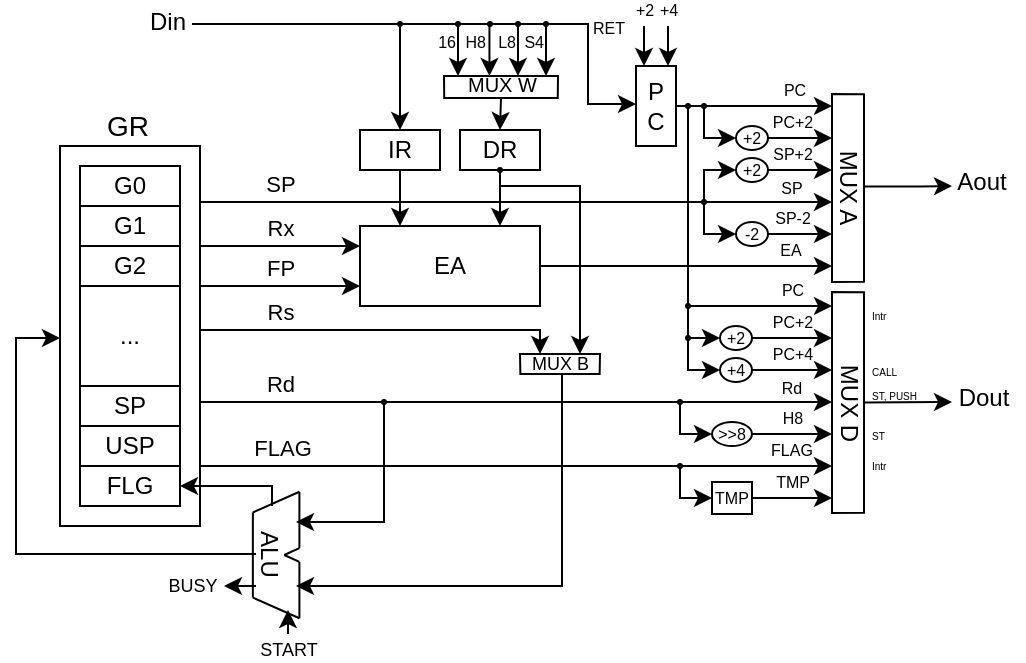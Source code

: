 <mxfile version="12.6.5" type="device"><diagram id="JGr-Ll_8WcXBDww5d4Lf" name="ページ1"><mxGraphModel dx="230" dy="139" grid="1" gridSize="4" guides="0" tooltips="1" connect="1" arrows="1" fold="1" page="1" pageScale="1" pageWidth="827" pageHeight="1169" math="0" shadow="0"><root><mxCell id="0"/><mxCell id="1" parent="0"/><mxCell id="7TfIEcHyR4WkqJMDBWQ9-32" value="Rx" style="endArrow=classic;html=1;entryX=0;entryY=0.25;entryDx=0;entryDy=0;labelPosition=center;verticalLabelPosition=top;align=center;verticalAlign=bottom;" parent="1" target="7TfIEcHyR4WkqJMDBWQ9-31" edge="1"><mxGeometry width="50" height="50" relative="1" as="geometry"><mxPoint x="240" y="250" as="sourcePoint"/><mxPoint x="440" y="330" as="targetPoint"/><mxPoint as="offset"/></mxGeometry></mxCell><mxCell id="7TfIEcHyR4WkqJMDBWQ9-34" value="FP" style="endArrow=classic;html=1;entryX=0;entryY=0.25;entryDx=0;entryDy=0;labelPosition=center;verticalLabelPosition=top;align=center;verticalAlign=bottom;" parent="1" edge="1"><mxGeometry width="50" height="50" relative="1" as="geometry"><mxPoint x="240" y="270" as="sourcePoint"/><mxPoint x="320" y="270" as="targetPoint"/><mxPoint as="offset"/></mxGeometry></mxCell><mxCell id="6sDZGdnhDBnSBTQq4RhG-1" value="" style="shape=trapezoid;perimeter=trapezoidPerimeter;whiteSpace=wrap;html=1;fixedSize=1;rotation=-180;size=0.196;" parent="1" vertex="1"><mxGeometry x="400" y="304" width="40" height="10" as="geometry"/></mxCell><mxCell id="6sDZGdnhDBnSBTQq4RhG-2" value="Rs" style="endArrow=classic;html=1;edgeStyle=orthogonalEdgeStyle;rounded=0;labelPosition=center;verticalLabelPosition=top;align=center;verticalAlign=bottom;" parent="1" edge="1"><mxGeometry x="-0.56" width="50" height="50" relative="1" as="geometry"><mxPoint x="240" y="292" as="sourcePoint"/><mxPoint x="410" y="304" as="targetPoint"/><Array as="points"><mxPoint x="240" y="292"/><mxPoint x="410" y="292"/></Array><mxPoint as="offset"/></mxGeometry></mxCell><mxCell id="6sDZGdnhDBnSBTQq4RhG-3" value="IR" style="whiteSpace=wrap;html=1;" parent="1" vertex="1"><mxGeometry x="320" y="192" width="40" height="20" as="geometry"/></mxCell><mxCell id="6sDZGdnhDBnSBTQq4RhG-4" value="DR" style="whiteSpace=wrap;html=1;" parent="1" vertex="1"><mxGeometry x="370" y="192" width="40" height="20" as="geometry"/></mxCell><mxCell id="6sDZGdnhDBnSBTQq4RhG-9" value="" style="endArrow=classic;html=1;edgeStyle=orthogonalEdgeStyle;endFill=1;rounded=0;entryX=0.25;entryY=1;entryDx=0;entryDy=0;" parent="1" target="6sDZGdnhDBnSBTQq4RhG-1" edge="1"><mxGeometry width="50" height="50" relative="1" as="geometry"><mxPoint x="390" y="220" as="sourcePoint"/><mxPoint x="430" y="300" as="targetPoint"/><Array as="points"><mxPoint x="390" y="220"/><mxPoint x="430" y="220"/></Array></mxGeometry></mxCell><mxCell id="6sDZGdnhDBnSBTQq4RhG-11" value="" style="ellipse;whiteSpace=wrap;html=1;aspect=fixed;fillColor=#000000;" parent="1" vertex="1"><mxGeometry x="389" y="211" width="2" height="2" as="geometry"/></mxCell><mxCell id="6sDZGdnhDBnSBTQq4RhG-14" style="edgeStyle=orthogonalEdgeStyle;rounded=0;orthogonalLoop=1;jettySize=auto;html=1;exitX=0.5;exitY=0;exitDx=0;exitDy=0;entryX=0.5;entryY=0;entryDx=0;entryDy=0;endArrow=classic;endFill=1;" parent="1" source="6sDZGdnhDBnSBTQq4RhG-13" target="6sDZGdnhDBnSBTQq4RhG-4" edge="1"><mxGeometry relative="1" as="geometry"/></mxCell><mxCell id="6sDZGdnhDBnSBTQq4RhG-13" value="" style="shape=trapezoid;perimeter=trapezoidPerimeter;whiteSpace=wrap;html=1;fixedSize=1;rotation=-180;size=0.113;horizontal=1;" parent="1" vertex="1"><mxGeometry x="362" y="165" width="57" height="11" as="geometry"/></mxCell><mxCell id="lAbWM95DbC8HT0INhDK0-1" value="RET" style="endArrow=classic;html=1;edgeStyle=orthogonalEdgeStyle;rounded=0;endFill=1;fontSize=8;entryX=0;entryY=0.5;entryDx=0;entryDy=0;" parent="1" edge="1"><mxGeometry x="0.525" y="10" width="50" height="50" relative="1" as="geometry"><mxPoint x="236" y="139" as="sourcePoint"/><mxPoint x="458" y="179" as="targetPoint"/><Array as="points"><mxPoint x="434" y="139"/><mxPoint x="434" y="179"/></Array><mxPoint as="offset"/></mxGeometry></mxCell><mxCell id="lAbWM95DbC8HT0INhDK0-2" value="16" style="endArrow=classic;html=1;rounded=0;fontSize=8;labelPosition=left;verticalLabelPosition=middle;align=right;verticalAlign=middle;" parent="1" edge="1"><mxGeometry x="-0.36" width="50" height="50" relative="1" as="geometry"><mxPoint x="369" y="140" as="sourcePoint"/><mxPoint x="369" y="165" as="targetPoint"/><mxPoint as="offset"/></mxGeometry></mxCell><mxCell id="lAbWM95DbC8HT0INhDK0-3" value="L8" style="endArrow=classic;html=1;rounded=0;fontSize=8;labelPosition=left;verticalLabelPosition=middle;align=right;verticalAlign=middle;" parent="1" edge="1"><mxGeometry x="-0.36" width="50" height="50" relative="1" as="geometry"><mxPoint x="399" y="140" as="sourcePoint"/><mxPoint x="399" y="165" as="targetPoint"/><mxPoint as="offset"/></mxGeometry></mxCell><mxCell id="lAbWM95DbC8HT0INhDK0-4" value="S4" style="endArrow=classic;html=1;rounded=0;fontSize=8;labelPosition=left;verticalLabelPosition=middle;align=right;verticalAlign=middle;" parent="1" edge="1"><mxGeometry x="-0.36" width="50" height="50" relative="1" as="geometry"><mxPoint x="413" y="140" as="sourcePoint"/><mxPoint x="413" y="165" as="targetPoint"/><mxPoint as="offset"/></mxGeometry></mxCell><mxCell id="lAbWM95DbC8HT0INhDK0-5" value="H8" style="endArrow=classic;html=1;rounded=0;fontSize=8;labelPosition=left;verticalLabelPosition=middle;align=right;verticalAlign=middle;" parent="1" edge="1"><mxGeometry x="-0.36" y="-1" width="50" height="50" relative="1" as="geometry"><mxPoint x="384.72" y="140" as="sourcePoint"/><mxPoint x="384.72" y="165" as="targetPoint"/><mxPoint as="offset"/></mxGeometry></mxCell><mxCell id="lAbWM95DbC8HT0INhDK0-7" value="" style="ellipse;whiteSpace=wrap;html=1;aspect=fixed;fillColor=#000000;" parent="1" vertex="1"><mxGeometry x="384" y="138" width="2" height="2" as="geometry"/></mxCell><mxCell id="lAbWM95DbC8HT0INhDK0-8" value="" style="ellipse;whiteSpace=wrap;html=1;aspect=fixed;fillColor=#000000;" parent="1" vertex="1"><mxGeometry x="368" y="138" width="2" height="2" as="geometry"/></mxCell><mxCell id="lAbWM95DbC8HT0INhDK0-9" value="" style="ellipse;whiteSpace=wrap;html=1;aspect=fixed;fillColor=#000000;" parent="1" vertex="1"><mxGeometry x="398" y="138" width="2" height="2" as="geometry"/></mxCell><mxCell id="lAbWM95DbC8HT0INhDK0-10" value="" style="ellipse;whiteSpace=wrap;html=1;aspect=fixed;fillColor=#000000;" parent="1" vertex="1"><mxGeometry x="412" y="138" width="2" height="2" as="geometry"/></mxCell><mxCell id="lAbWM95DbC8HT0INhDK0-11" value="" style="endArrow=classic;html=1;rounded=0;fontSize=8;labelPosition=left;verticalLabelPosition=middle;align=right;verticalAlign=middle;" parent="1" edge="1"><mxGeometry x="-0.36" width="50" height="50" relative="1" as="geometry"><mxPoint x="340" y="140" as="sourcePoint"/><mxPoint x="340" y="192" as="targetPoint"/><mxPoint as="offset"/></mxGeometry></mxCell><mxCell id="lAbWM95DbC8HT0INhDK0-12" value="" style="ellipse;whiteSpace=wrap;html=1;aspect=fixed;fillColor=#000000;" parent="1" vertex="1"><mxGeometry x="339" y="138" width="2" height="2" as="geometry"/></mxCell><mxCell id="lAbWM95DbC8HT0INhDK0-13" value="+2" style="endArrow=classic;html=1;fontSize=8;labelPosition=center;verticalLabelPosition=top;align=center;verticalAlign=bottom;" parent="1" edge="1"><mxGeometry x="-1" width="50" height="50" relative="1" as="geometry"><mxPoint x="462" y="140" as="sourcePoint"/><mxPoint x="462" y="160" as="targetPoint"/><mxPoint as="offset"/></mxGeometry></mxCell><mxCell id="lAbWM95DbC8HT0INhDK0-14" value="+4" style="endArrow=classic;html=1;fontSize=8;labelPosition=center;verticalLabelPosition=top;align=center;verticalAlign=bottom;" parent="1" edge="1"><mxGeometry x="-1" width="50" height="50" relative="1" as="geometry"><mxPoint x="474" y="140" as="sourcePoint"/><mxPoint x="474" y="160" as="targetPoint"/><mxPoint as="offset"/></mxGeometry></mxCell><mxCell id="lAbWM95DbC8HT0INhDK0-15" value="PC" style="endArrow=classic;html=1;rounded=0;fontSize=8;labelPosition=center;verticalLabelPosition=top;align=center;verticalAlign=bottom;" parent="1" edge="1"><mxGeometry x="0.525" width="50" height="50" relative="1" as="geometry"><mxPoint x="476" y="180" as="sourcePoint"/><mxPoint x="556" y="180" as="targetPoint"/><mxPoint as="offset"/></mxGeometry></mxCell><mxCell id="lAbWM95DbC8HT0INhDK0-16" value="MUX A" style="shape=trapezoid;perimeter=trapezoidPerimeter;whiteSpace=wrap;html=1;fixedSize=1;rotation=90;size=0.103;" parent="1" vertex="1"><mxGeometry x="517" y="213" width="94" height="16" as="geometry"/></mxCell><mxCell id="lAbWM95DbC8HT0INhDK0-17" value="" style="endArrow=classic;html=1;rounded=0;fontSize=8;labelPosition=center;verticalLabelPosition=top;align=center;verticalAlign=bottom;edgeStyle=orthogonalEdgeStyle;" parent="1" edge="1"><mxGeometry x="-0.15" width="50" height="50" relative="1" as="geometry"><mxPoint x="492" y="180" as="sourcePoint"/><mxPoint x="508" y="196" as="targetPoint"/><mxPoint as="offset"/><Array as="points"><mxPoint x="492" y="196"/></Array></mxGeometry></mxCell><mxCell id="lAbWM95DbC8HT0INhDK0-27" value="" style="endArrow=classic;html=1;" parent="1" edge="1"><mxGeometry width="50" height="50" relative="1" as="geometry"><mxPoint x="340" y="212" as="sourcePoint"/><mxPoint x="340" y="240" as="targetPoint"/></mxGeometry></mxCell><mxCell id="lAbWM95DbC8HT0INhDK0-28" value="" style="endArrow=classic;html=1;" parent="1" edge="1"><mxGeometry width="50" height="50" relative="1" as="geometry"><mxPoint x="390" y="212" as="sourcePoint"/><mxPoint x="390" y="240" as="targetPoint"/></mxGeometry></mxCell><mxCell id="lAbWM95DbC8HT0INhDK0-29" value="" style="ellipse;whiteSpace=wrap;html=1;aspect=fixed;fillColor=#000000;" parent="1" vertex="1"><mxGeometry x="491" y="179" width="2" height="2" as="geometry"/></mxCell><mxCell id="lAbWM95DbC8HT0INhDK0-35" value="PC+2" style="endArrow=classic;html=1;fontSize=8;rounded=0;edgeStyle=orthogonalEdgeStyle;labelPosition=center;verticalLabelPosition=top;align=center;verticalAlign=bottom;" parent="1" edge="1"><mxGeometry x="-0.111" width="50" height="50" relative="1" as="geometry"><mxPoint x="520" y="196" as="sourcePoint"/><mxPoint x="556" y="196" as="targetPoint"/><Array as="points"><mxPoint x="544" y="196"/><mxPoint x="544" y="196"/></Array><mxPoint as="offset"/></mxGeometry></mxCell><mxCell id="lAbWM95DbC8HT0INhDK0-18" value="+2" style="ellipse;whiteSpace=wrap;html=1;fontSize=8;" parent="1" vertex="1"><mxGeometry x="508" y="190" width="16" height="12" as="geometry"/></mxCell><mxCell id="lAbWM95DbC8HT0INhDK0-37" value="" style="endArrow=classic;html=1;rounded=0;fontSize=8;labelPosition=center;verticalLabelPosition=top;align=center;verticalAlign=bottom;edgeStyle=orthogonalEdgeStyle;" parent="1" edge="1"><mxGeometry x="-0.15" width="50" height="50" relative="1" as="geometry"><mxPoint x="492" y="228" as="sourcePoint"/><mxPoint x="508" y="244" as="targetPoint"/><mxPoint as="offset"/><Array as="points"><mxPoint x="492" y="244"/></Array></mxGeometry></mxCell><mxCell id="lAbWM95DbC8HT0INhDK0-38" value="" style="ellipse;whiteSpace=wrap;html=1;aspect=fixed;fillColor=#000000;" parent="1" vertex="1"><mxGeometry x="491" y="227" width="2" height="2" as="geometry"/></mxCell><mxCell id="lAbWM95DbC8HT0INhDK0-39" value="SP-2" style="endArrow=classic;html=1;fontSize=8;rounded=0;edgeStyle=orthogonalEdgeStyle;labelPosition=center;verticalLabelPosition=top;align=center;verticalAlign=bottom;" parent="1" edge="1"><mxGeometry x="0.231" y="-5" width="50" height="50" relative="1" as="geometry"><mxPoint x="517" y="244" as="sourcePoint"/><mxPoint x="556" y="244" as="targetPoint"/><Array as="points"><mxPoint x="541" y="244"/><mxPoint x="541" y="244"/></Array><mxPoint x="-5" y="-5" as="offset"/></mxGeometry></mxCell><mxCell id="lAbWM95DbC8HT0INhDK0-40" value="-2" style="ellipse;whiteSpace=wrap;html=1;fontSize=8;" parent="1" vertex="1"><mxGeometry x="508" y="238" width="16" height="12" as="geometry"/></mxCell><mxCell id="lAbWM95DbC8HT0INhDK0-41" value="" style="group" parent="1" vertex="1" connectable="0"><mxGeometry x="236" y="217" width="316" height="11" as="geometry"/></mxCell><mxCell id="lAbWM95DbC8HT0INhDK0-24" value="SP" style="endArrow=classic;html=1;labelPosition=center;verticalLabelPosition=top;align=center;verticalAlign=bottom;" parent="lAbWM95DbC8HT0INhDK0-41" edge="1"><mxGeometry x="-0.725" width="50" height="50" relative="1" as="geometry"><mxPoint y="11" as="sourcePoint"/><mxPoint x="320" y="11" as="targetPoint"/><mxPoint as="offset"/></mxGeometry></mxCell><mxCell id="lAbWM95DbC8HT0INhDK0-36" value="SP" style="text;html=1;strokeColor=none;fillColor=none;align=center;verticalAlign=middle;whiteSpace=wrap;rounded=0;fontSize=8;" parent="lAbWM95DbC8HT0INhDK0-41" vertex="1"><mxGeometry x="292" width="16" height="8" as="geometry"/></mxCell><mxCell id="lAbWM95DbC8HT0INhDK0-42" value="EA" style="endArrow=classic;html=1;labelPosition=center;verticalLabelPosition=top;align=center;verticalAlign=bottom;fontSize=8;" parent="1" edge="1"><mxGeometry x="0.716" width="50" height="50" relative="1" as="geometry"><mxPoint x="408" y="260" as="sourcePoint"/><mxPoint x="556" y="260" as="targetPoint"/><mxPoint as="offset"/></mxGeometry></mxCell><mxCell id="7TfIEcHyR4WkqJMDBWQ9-31" value="EA" style="whiteSpace=wrap;html=1;" parent="1" vertex="1"><mxGeometry x="320" y="240" width="90" height="40" as="geometry"/></mxCell><mxCell id="lAbWM95DbC8HT0INhDK0-43" value="Rd" style="endArrow=classic;html=1;edgeStyle=orthogonalEdgeStyle;rounded=0;labelPosition=center;verticalLabelPosition=top;align=center;verticalAlign=bottom;" parent="1" edge="1"><mxGeometry x="-0.747" width="50" height="50" relative="1" as="geometry"><mxPoint x="240" y="328" as="sourcePoint"/><mxPoint x="556" y="328" as="targetPoint"/><Array as="points"><mxPoint x="240" y="328"/><mxPoint x="410" y="328"/></Array><mxPoint as="offset"/></mxGeometry></mxCell><mxCell id="lAbWM95DbC8HT0INhDK0-44" value="" style="ellipse;whiteSpace=wrap;html=1;aspect=fixed;fillColor=#000000;" parent="1" vertex="1"><mxGeometry x="331" y="327" width="2" height="2" as="geometry"/></mxCell><mxCell id="lAbWM95DbC8HT0INhDK0-88" value="" style="edgeStyle=orthogonalEdgeStyle;rounded=0;orthogonalLoop=1;jettySize=auto;html=1;labelBackgroundColor=none;fontSize=7;labelPosition=right;verticalLabelPosition=middle;align=left;verticalAlign=middle;" parent="1" source="lAbWM95DbC8HT0INhDK0-45" edge="1"><mxGeometry x="1" relative="1" as="geometry"><mxPoint x="616" y="328" as="targetPoint"/><Array as="points"><mxPoint x="600" y="328"/></Array><mxPoint as="offset"/></mxGeometry></mxCell><mxCell id="lAbWM95DbC8HT0INhDK0-45" value="MUX D" style="shape=trapezoid;perimeter=trapezoidPerimeter;whiteSpace=wrap;html=1;fixedSize=1;rotation=90;size=0.103;" parent="1" vertex="1"><mxGeometry x="508.75" y="320.25" width="110.5" height="16" as="geometry"/></mxCell><mxCell id="6sDZGdnhDBnSBTQq4RhG-5" value="P&lt;br&gt;C" style="whiteSpace=wrap;html=1;" parent="1" vertex="1"><mxGeometry x="458" y="160" width="20" height="40" as="geometry"/></mxCell><mxCell id="lAbWM95DbC8HT0INhDK0-47" value="FLAG" style="endArrow=classic;html=1;edgeStyle=orthogonalEdgeStyle;rounded=0;labelPosition=center;verticalLabelPosition=top;align=center;verticalAlign=bottom;" parent="1" edge="1"><mxGeometry x="-0.741" width="50" height="50" relative="1" as="geometry"><mxPoint x="240" y="360" as="sourcePoint"/><mxPoint x="556" y="360" as="targetPoint"/><Array as="points"><mxPoint x="240" y="360"/><mxPoint x="410" y="360"/></Array><mxPoint as="offset"/></mxGeometry></mxCell><mxCell id="lAbWM95DbC8HT0INhDK0-48" value="PC" style="endArrow=classic;html=1;rounded=0;fontSize=8;labelPosition=center;verticalLabelPosition=top;align=center;verticalAlign=bottom;edgeStyle=orthogonalEdgeStyle;" parent="1" edge="1"><mxGeometry x="0.767" width="50" height="50" relative="1" as="geometry"><mxPoint x="484" y="180" as="sourcePoint"/><mxPoint x="556" y="280" as="targetPoint"/><mxPoint as="offset"/><Array as="points"><mxPoint x="484" y="280"/></Array></mxGeometry></mxCell><mxCell id="lAbWM95DbC8HT0INhDK0-49" value="" style="ellipse;whiteSpace=wrap;html=1;aspect=fixed;fillColor=#000000;" parent="1" vertex="1"><mxGeometry x="483" y="179" width="2" height="2" as="geometry"/></mxCell><mxCell id="lAbWM95DbC8HT0INhDK0-50" value="" style="endArrow=classic;html=1;rounded=0;fontSize=8;labelPosition=center;verticalLabelPosition=top;align=center;verticalAlign=bottom;edgeStyle=orthogonalEdgeStyle;" parent="1" edge="1"><mxGeometry x="-0.15" width="50" height="50" relative="1" as="geometry"><mxPoint x="484" y="296" as="sourcePoint"/><mxPoint x="500" y="312" as="targetPoint"/><mxPoint as="offset"/><Array as="points"><mxPoint x="484" y="312"/></Array></mxGeometry></mxCell><mxCell id="lAbWM95DbC8HT0INhDK0-51" value="" style="ellipse;whiteSpace=wrap;html=1;aspect=fixed;fillColor=#000000;" parent="1" vertex="1"><mxGeometry x="483" y="295" width="2" height="2" as="geometry"/></mxCell><mxCell id="lAbWM95DbC8HT0INhDK0-52" value="PC+4" style="endArrow=classic;html=1;fontSize=8;rounded=0;edgeStyle=orthogonalEdgeStyle;labelPosition=center;verticalLabelPosition=top;align=center;verticalAlign=bottom;" parent="1" edge="1"><mxGeometry x="0.4" y="-8" width="50" height="50" relative="1" as="geometry"><mxPoint x="516" y="312" as="sourcePoint"/><mxPoint x="556" y="312" as="targetPoint"/><Array as="points"><mxPoint x="544" y="312"/><mxPoint x="544" y="312"/></Array><mxPoint x="-8" y="-8" as="offset"/></mxGeometry></mxCell><mxCell id="lAbWM95DbC8HT0INhDK0-53" value="+4" style="ellipse;whiteSpace=wrap;html=1;fontSize=8;" parent="1" vertex="1"><mxGeometry x="500" y="306" width="16" height="12" as="geometry"/></mxCell><mxCell id="lAbWM95DbC8HT0INhDK0-54" value="Rd" style="text;html=1;strokeColor=none;fillColor=none;align=center;verticalAlign=middle;whiteSpace=wrap;rounded=0;fontSize=8;" parent="1" vertex="1"><mxGeometry x="530" y="317" width="12" height="8" as="geometry"/></mxCell><mxCell id="lAbWM95DbC8HT0INhDK0-55" value="" style="endArrow=classic;html=1;rounded=0;fontSize=8;labelPosition=center;verticalLabelPosition=top;align=center;verticalAlign=bottom;edgeStyle=orthogonalEdgeStyle;entryX=0;entryY=0.5;entryDx=0;entryDy=0;" parent="1" target="lAbWM95DbC8HT0INhDK0-58" edge="1"><mxGeometry x="-0.15" width="50" height="50" relative="1" as="geometry"><mxPoint x="480" y="328" as="sourcePoint"/><mxPoint x="492" y="344" as="targetPoint"/><mxPoint as="offset"/><Array as="points"><mxPoint x="480" y="344"/></Array></mxGeometry></mxCell><mxCell id="lAbWM95DbC8HT0INhDK0-56" value="" style="ellipse;whiteSpace=wrap;html=1;aspect=fixed;fillColor=#000000;" parent="1" vertex="1"><mxGeometry x="479" y="327" width="2" height="2" as="geometry"/></mxCell><mxCell id="lAbWM95DbC8HT0INhDK0-57" value="H8" style="endArrow=classic;html=1;fontSize=8;rounded=0;edgeStyle=orthogonalEdgeStyle;labelPosition=center;verticalLabelPosition=top;align=center;verticalAlign=bottom;labelBackgroundColor=none;" parent="1" edge="1"><mxGeometry x="0.4" y="-8" width="50" height="50" relative="1" as="geometry"><mxPoint x="516" y="344" as="sourcePoint"/><mxPoint x="556" y="344" as="targetPoint"/><Array as="points"><mxPoint x="544" y="344"/><mxPoint x="544" y="344"/></Array><mxPoint x="-8" y="-8" as="offset"/></mxGeometry></mxCell><mxCell id="lAbWM95DbC8HT0INhDK0-58" value="&amp;gt;&amp;gt;8" style="ellipse;whiteSpace=wrap;html=1;fontSize=8;" parent="1" vertex="1"><mxGeometry x="496" y="338" width="20" height="12" as="geometry"/></mxCell><mxCell id="lAbWM95DbC8HT0INhDK0-59" value="FLAG" style="text;html=1;strokeColor=none;fillColor=none;align=center;verticalAlign=middle;whiteSpace=wrap;rounded=0;fontSize=8;" parent="1" vertex="1"><mxGeometry x="530" y="348" width="12" height="8" as="geometry"/></mxCell><mxCell id="lAbWM95DbC8HT0INhDK0-60" value="" style="endArrow=classic;html=1;fontSize=8;rounded=0;edgeStyle=orthogonalEdgeStyle;" parent="1" edge="1"><mxGeometry width="50" height="50" relative="1" as="geometry"><mxPoint x="332" y="328" as="sourcePoint"/><mxPoint x="288" y="388" as="targetPoint"/><Array as="points"><mxPoint x="332" y="328"/><mxPoint x="332" y="440"/></Array></mxGeometry></mxCell><mxCell id="lAbWM95DbC8HT0INhDK0-63" value="" style="endArrow=classic;html=1;fontSize=8;rounded=0;edgeStyle=orthogonalEdgeStyle;" parent="1" edge="1"><mxGeometry width="50" height="50" relative="1" as="geometry"><mxPoint x="421" y="314" as="sourcePoint"/><mxPoint x="288" y="420" as="targetPoint"/><Array as="points"><mxPoint x="421" y="420"/></Array></mxGeometry></mxCell><mxCell id="lAbWM95DbC8HT0INhDK0-64" value="" style="endArrow=classic;html=1;fontSize=8;rounded=0;edgeStyle=orthogonalEdgeStyle;" parent="1" edge="1"><mxGeometry width="50" height="50" relative="1" as="geometry"><mxPoint x="268" y="404" as="sourcePoint"/><mxPoint x="170" y="296" as="targetPoint"/><Array as="points"><mxPoint x="148" y="404"/><mxPoint x="148" y="296"/></Array></mxGeometry></mxCell><mxCell id="lAbWM95DbC8HT0INhDK0-26" value="" style="group" parent="1" vertex="1" connectable="0"><mxGeometry x="170" y="200" width="70" height="190" as="geometry"/></mxCell><mxCell id="7TfIEcHyR4WkqJMDBWQ9-30" value="" style="whiteSpace=wrap;html=1;" parent="lAbWM95DbC8HT0INhDK0-26" vertex="1"><mxGeometry width="70" height="190" as="geometry"/></mxCell><mxCell id="7TfIEcHyR4WkqJMDBWQ9-3" value="G0" style="whiteSpace=wrap;html=1;" parent="lAbWM95DbC8HT0INhDK0-26" vertex="1"><mxGeometry x="10" y="10" width="50" height="20" as="geometry"/></mxCell><mxCell id="7TfIEcHyR4WkqJMDBWQ9-5" value="G1" style="whiteSpace=wrap;html=1;" parent="lAbWM95DbC8HT0INhDK0-26" vertex="1"><mxGeometry x="10" y="30" width="50" height="20" as="geometry"/></mxCell><mxCell id="7TfIEcHyR4WkqJMDBWQ9-6" value="G2" style="whiteSpace=wrap;html=1;" parent="lAbWM95DbC8HT0INhDK0-26" vertex="1"><mxGeometry x="10" y="50" width="50" height="20" as="geometry"/></mxCell><mxCell id="7TfIEcHyR4WkqJMDBWQ9-7" value="SP" style="whiteSpace=wrap;html=1;" parent="lAbWM95DbC8HT0INhDK0-26" vertex="1"><mxGeometry x="10" y="120" width="50" height="20" as="geometry"/></mxCell><mxCell id="7TfIEcHyR4WkqJMDBWQ9-8" value="USP" style="whiteSpace=wrap;html=1;" parent="lAbWM95DbC8HT0INhDK0-26" vertex="1"><mxGeometry x="10" y="140" width="50" height="20" as="geometry"/></mxCell><mxCell id="7TfIEcHyR4WkqJMDBWQ9-9" value="FLG" style="whiteSpace=wrap;html=1;" parent="lAbWM95DbC8HT0INhDK0-26" vertex="1"><mxGeometry x="10" y="160" width="50" height="20" as="geometry"/></mxCell><mxCell id="7TfIEcHyR4WkqJMDBWQ9-29" value="..." style="whiteSpace=wrap;html=1;aspect=fixed;" parent="lAbWM95DbC8HT0INhDK0-26" vertex="1"><mxGeometry x="10" y="70" width="50" height="50" as="geometry"/></mxCell><mxCell id="lAbWM95DbC8HT0INhDK0-69" value="" style="endArrow=classic;html=1;rounded=0;fontSize=8;labelPosition=center;verticalLabelPosition=top;align=center;verticalAlign=bottom;edgeStyle=orthogonalEdgeStyle;" parent="1" edge="1"><mxGeometry x="-0.15" width="50" height="50" relative="1" as="geometry"><mxPoint x="492" y="228" as="sourcePoint"/><mxPoint x="508" y="212" as="targetPoint"/><mxPoint as="offset"/><Array as="points"><mxPoint x="492" y="212"/></Array></mxGeometry></mxCell><mxCell id="lAbWM95DbC8HT0INhDK0-71" value="SP+2" style="endArrow=classic;html=1;fontSize=8;rounded=0;edgeStyle=orthogonalEdgeStyle;labelPosition=center;verticalLabelPosition=top;align=center;verticalAlign=bottom;" parent="1" edge="1"><mxGeometry x="0.231" y="-5" width="50" height="50" relative="1" as="geometry"><mxPoint x="517" y="212" as="sourcePoint"/><mxPoint x="556" y="212" as="targetPoint"/><Array as="points"><mxPoint x="541" y="212"/><mxPoint x="541" y="212"/></Array><mxPoint x="-5" y="-5" as="offset"/></mxGeometry></mxCell><mxCell id="lAbWM95DbC8HT0INhDK0-72" value="+2" style="ellipse;whiteSpace=wrap;html=1;fontSize=8;" parent="1" vertex="1"><mxGeometry x="508" y="206" width="16" height="12" as="geometry"/></mxCell><mxCell id="lAbWM95DbC8HT0INhDK0-73" value="" style="endArrow=classic;html=1;rounded=0;fontSize=8;labelPosition=center;verticalLabelPosition=top;align=center;verticalAlign=bottom;edgeStyle=orthogonalEdgeStyle;" parent="1" edge="1"><mxGeometry x="-0.15" width="50" height="50" relative="1" as="geometry"><mxPoint x="484" y="280" as="sourcePoint"/><mxPoint x="500" y="296" as="targetPoint"/><mxPoint as="offset"/><Array as="points"><mxPoint x="484" y="296"/></Array></mxGeometry></mxCell><mxCell id="lAbWM95DbC8HT0INhDK0-74" value="" style="ellipse;whiteSpace=wrap;html=1;aspect=fixed;fillColor=#000000;" parent="1" vertex="1"><mxGeometry x="483" y="279" width="2" height="2" as="geometry"/></mxCell><mxCell id="lAbWM95DbC8HT0INhDK0-75" value="PC+2" style="endArrow=classic;html=1;fontSize=8;rounded=0;edgeStyle=orthogonalEdgeStyle;labelPosition=center;verticalLabelPosition=top;align=center;verticalAlign=bottom;" parent="1" edge="1"><mxGeometry x="0.4" y="-8" width="50" height="50" relative="1" as="geometry"><mxPoint x="516" y="296" as="sourcePoint"/><mxPoint x="556" y="296" as="targetPoint"/><Array as="points"><mxPoint x="544" y="296"/><mxPoint x="544" y="296"/></Array><mxPoint x="-8" y="-8" as="offset"/></mxGeometry></mxCell><mxCell id="lAbWM95DbC8HT0INhDK0-76" value="+2" style="ellipse;whiteSpace=wrap;html=1;fontSize=8;" parent="1" vertex="1"><mxGeometry x="500" y="290" width="16" height="12" as="geometry"/></mxCell><mxCell id="lAbWM95DbC8HT0INhDK0-77" value="" style="endArrow=classic;html=1;rounded=0;fontSize=8;labelPosition=center;verticalLabelPosition=top;align=center;verticalAlign=bottom;edgeStyle=orthogonalEdgeStyle;entryX=0;entryY=0.5;entryDx=0;entryDy=0;" parent="1" edge="1"><mxGeometry x="-0.15" width="50" height="50" relative="1" as="geometry"><mxPoint x="480" y="360" as="sourcePoint"/><mxPoint x="496" y="376" as="targetPoint"/><mxPoint as="offset"/><Array as="points"><mxPoint x="480" y="376"/></Array></mxGeometry></mxCell><mxCell id="lAbWM95DbC8HT0INhDK0-78" value="" style="ellipse;whiteSpace=wrap;html=1;aspect=fixed;fillColor=#000000;" parent="1" vertex="1"><mxGeometry x="479" y="359" width="2" height="2" as="geometry"/></mxCell><mxCell id="lAbWM95DbC8HT0INhDK0-79" value="TMP" style="endArrow=classic;html=1;fontSize=8;rounded=0;edgeStyle=orthogonalEdgeStyle;labelPosition=center;verticalLabelPosition=top;align=center;verticalAlign=bottom;labelBackgroundColor=none;" parent="1" edge="1"><mxGeometry x="0.4" y="-8" width="50" height="50" relative="1" as="geometry"><mxPoint x="516" y="376" as="sourcePoint"/><mxPoint x="556" y="376" as="targetPoint"/><Array as="points"><mxPoint x="544" y="376"/><mxPoint x="544" y="376"/></Array><mxPoint x="-8" y="-8" as="offset"/></mxGeometry></mxCell><mxCell id="lAbWM95DbC8HT0INhDK0-81" value="TMP" style="rounded=0;whiteSpace=wrap;html=1;fontSize=8;horizontal=1;" parent="1" vertex="1"><mxGeometry x="496" y="368" width="20" height="16" as="geometry"/></mxCell><mxCell id="lAbWM95DbC8HT0INhDK0-84" value="&lt;p style=&quot;line-height: 140% ; font-size: 5px&quot;&gt;Intr&lt;br style=&quot;font-size: 5px&quot;&gt;&lt;br style=&quot;font-size: 5px&quot;&gt;&lt;br style=&quot;font-size: 5px&quot;&gt;&lt;br style=&quot;font-size: 5px&quot;&gt;CALL&lt;/p&gt;&lt;p style=&quot;line-height: 150% ; font-size: 5px&quot;&gt;&lt;span style=&quot;font-size: 5px&quot;&gt;ST, PUSH&lt;/span&gt;&lt;/p&gt;&lt;p style=&quot;line-height: 150% ; font-size: 5px&quot;&gt;&lt;br style=&quot;font-size: 5px&quot;&gt;&lt;span style=&quot;font-size: 5px&quot;&gt;ST&lt;/span&gt;&lt;br style=&quot;font-size: 5px&quot;&gt;&lt;br style=&quot;font-size: 5px&quot;&gt;&lt;span style=&quot;font-size: 5px&quot;&gt;Intr&lt;/span&gt;&lt;/p&gt;" style="text;html=1;strokeColor=none;fillColor=none;align=left;verticalAlign=top;whiteSpace=wrap;rounded=0;fontSize=5;spacing=0;" parent="1" vertex="1"><mxGeometry x="576" y="272" width="36" height="112" as="geometry"/></mxCell><mxCell id="YvI756qhxBnF5AbZP2eW-1" value="Din" style="text;html=1;strokeColor=none;fillColor=none;align=center;verticalAlign=middle;whiteSpace=wrap;rounded=0;" vertex="1" parent="1"><mxGeometry x="204" y="128" width="40" height="20" as="geometry"/></mxCell><mxCell id="7TfIEcHyR4WkqJMDBWQ9-20" value="" style="group;rotation=90;" parent="1" vertex="1" connectable="0"><mxGeometry x="268" y="384" width="64" height="23" as="geometry"/></mxCell><mxCell id="7TfIEcHyR4WkqJMDBWQ9-21" value="" style="endArrow=none;html=1;" parent="7TfIEcHyR4WkqJMDBWQ9-20" edge="1"><mxGeometry width="50" height="50" relative="1" as="geometry"><mxPoint x="21.7" y="-11.117" as="sourcePoint"/><mxPoint x="21.7" y="17.058" as="targetPoint"/></mxGeometry></mxCell><mxCell id="7TfIEcHyR4WkqJMDBWQ9-22" value="" style="endArrow=none;html=1;" parent="7TfIEcHyR4WkqJMDBWQ9-20" edge="1"><mxGeometry width="50" height="50" relative="1" as="geometry"><mxPoint x="21.7" y="23.958" as="sourcePoint"/><mxPoint x="21.7" y="52.133" as="targetPoint"/></mxGeometry></mxCell><mxCell id="7TfIEcHyR4WkqJMDBWQ9-23" value="" style="endArrow=none;html=1;" parent="7TfIEcHyR4WkqJMDBWQ9-20" edge="1"><mxGeometry width="50" height="50" relative="1" as="geometry"><mxPoint x="21.7" y="17.058" as="sourcePoint"/><mxPoint x="14.137" y="20.508" as="targetPoint"/></mxGeometry></mxCell><mxCell id="7TfIEcHyR4WkqJMDBWQ9-24" value="" style="endArrow=none;html=1;" parent="7TfIEcHyR4WkqJMDBWQ9-20" edge="1"><mxGeometry width="50" height="50" relative="1" as="geometry"><mxPoint x="21.7" y="23.958" as="sourcePoint"/><mxPoint x="14.137" y="20.508" as="targetPoint"/></mxGeometry></mxCell><mxCell id="7TfIEcHyR4WkqJMDBWQ9-25" value="" style="endArrow=none;html=1;" parent="7TfIEcHyR4WkqJMDBWQ9-20" edge="1"><mxGeometry width="50" height="50" relative="1" as="geometry"><mxPoint x="-1.572" y="-0.767" as="sourcePoint"/><mxPoint x="21.7" y="-11.117" as="targetPoint"/></mxGeometry></mxCell><mxCell id="7TfIEcHyR4WkqJMDBWQ9-26" value="" style="endArrow=none;html=1;" parent="7TfIEcHyR4WkqJMDBWQ9-20" edge="1"><mxGeometry width="50" height="50" relative="1" as="geometry"><mxPoint x="-1.572" y="41.783" as="sourcePoint"/><mxPoint x="21.7" y="52.133" as="targetPoint"/></mxGeometry></mxCell><mxCell id="7TfIEcHyR4WkqJMDBWQ9-27" value="" style="endArrow=none;html=1;" parent="7TfIEcHyR4WkqJMDBWQ9-20" edge="1"><mxGeometry width="50" height="50" relative="1" as="geometry"><mxPoint x="-1.572" y="-0.767" as="sourcePoint"/><mxPoint x="-1.572" y="41.783" as="targetPoint"/></mxGeometry></mxCell><mxCell id="7TfIEcHyR4WkqJMDBWQ9-28" value="ALU" style="text;html=1;align=center;verticalAlign=middle;whiteSpace=wrap;rounded=0;rotation=90;" parent="7TfIEcHyR4WkqJMDBWQ9-20" vertex="1"><mxGeometry x="-0.991" y="16.483" width="14.222" height="7.667" as="geometry"/></mxCell><mxCell id="YvI756qhxBnF5AbZP2eW-4" value="" style="endArrow=classic;html=1;entryX=1;entryY=0.5;entryDx=0;entryDy=0;edgeStyle=orthogonalEdgeStyle;rounded=0;" edge="1" parent="1" target="7TfIEcHyR4WkqJMDBWQ9-9"><mxGeometry width="50" height="50" relative="1" as="geometry"><mxPoint x="276" y="380" as="sourcePoint"/><mxPoint x="398" y="388" as="targetPoint"/><Array as="points"><mxPoint x="276" y="370"/></Array></mxGeometry></mxCell><mxCell id="YvI756qhxBnF5AbZP2eW-7" value="" style="edgeStyle=orthogonalEdgeStyle;rounded=0;orthogonalLoop=1;jettySize=auto;html=1;labelBackgroundColor=none;fontSize=7;labelPosition=right;verticalLabelPosition=middle;align=left;verticalAlign=middle;" edge="1" parent="1"><mxGeometry x="1" relative="1" as="geometry"><mxPoint x="616" y="220" as="targetPoint"/><Array as="points"><mxPoint x="600" y="220"/></Array><mxPoint as="offset"/><mxPoint x="572" y="220.194" as="sourcePoint"/></mxGeometry></mxCell><mxCell id="YvI756qhxBnF5AbZP2eW-8" value="MUX W" style="text;html=1;fontSize=10;" vertex="1" parent="1"><mxGeometry x="372" y="157" width="60" height="24" as="geometry"/></mxCell><mxCell id="YvI756qhxBnF5AbZP2eW-9" value="Aout" style="text;html=1;strokeColor=none;fillColor=none;align=center;verticalAlign=middle;whiteSpace=wrap;rounded=0;" vertex="1" parent="1"><mxGeometry x="611" y="208" width="40" height="20" as="geometry"/></mxCell><mxCell id="YvI756qhxBnF5AbZP2eW-11" value="Dout" style="text;html=1;strokeColor=none;fillColor=none;align=center;verticalAlign=middle;whiteSpace=wrap;rounded=0;" vertex="1" parent="1"><mxGeometry x="612" y="316" width="40" height="20" as="geometry"/></mxCell><mxCell id="YvI756qhxBnF5AbZP2eW-12" value="MUX B" style="text;html=1;fontSize=9;" vertex="1" parent="1"><mxGeometry x="404" y="297" width="60" height="24" as="geometry"/></mxCell><mxCell id="YvI756qhxBnF5AbZP2eW-13" value="GR" style="text;html=1;strokeColor=none;fillColor=none;align=center;verticalAlign=middle;whiteSpace=wrap;rounded=0;fontSize=14;" vertex="1" parent="1"><mxGeometry x="184" y="180" width="40" height="20" as="geometry"/></mxCell><mxCell id="YvI756qhxBnF5AbZP2eW-14" value="START" style="endArrow=classic;html=1;fontSize=9;" edge="1" parent="1"><mxGeometry x="-1" y="-8" width="50" height="50" relative="1" as="geometry"><mxPoint x="284" y="444" as="sourcePoint"/><mxPoint x="284" y="432" as="targetPoint"/><mxPoint x="-8" y="8" as="offset"/></mxGeometry></mxCell><mxCell id="YvI756qhxBnF5AbZP2eW-15" value="BUSY" style="endArrow=classic;html=1;fontSize=9;" edge="1" parent="1"><mxGeometry x="1" y="16" width="50" height="50" relative="1" as="geometry"><mxPoint x="268" y="420" as="sourcePoint"/><mxPoint x="252" y="420" as="targetPoint"/><mxPoint x="-16" y="-16" as="offset"/></mxGeometry></mxCell></root></mxGraphModel></diagram></mxfile>
